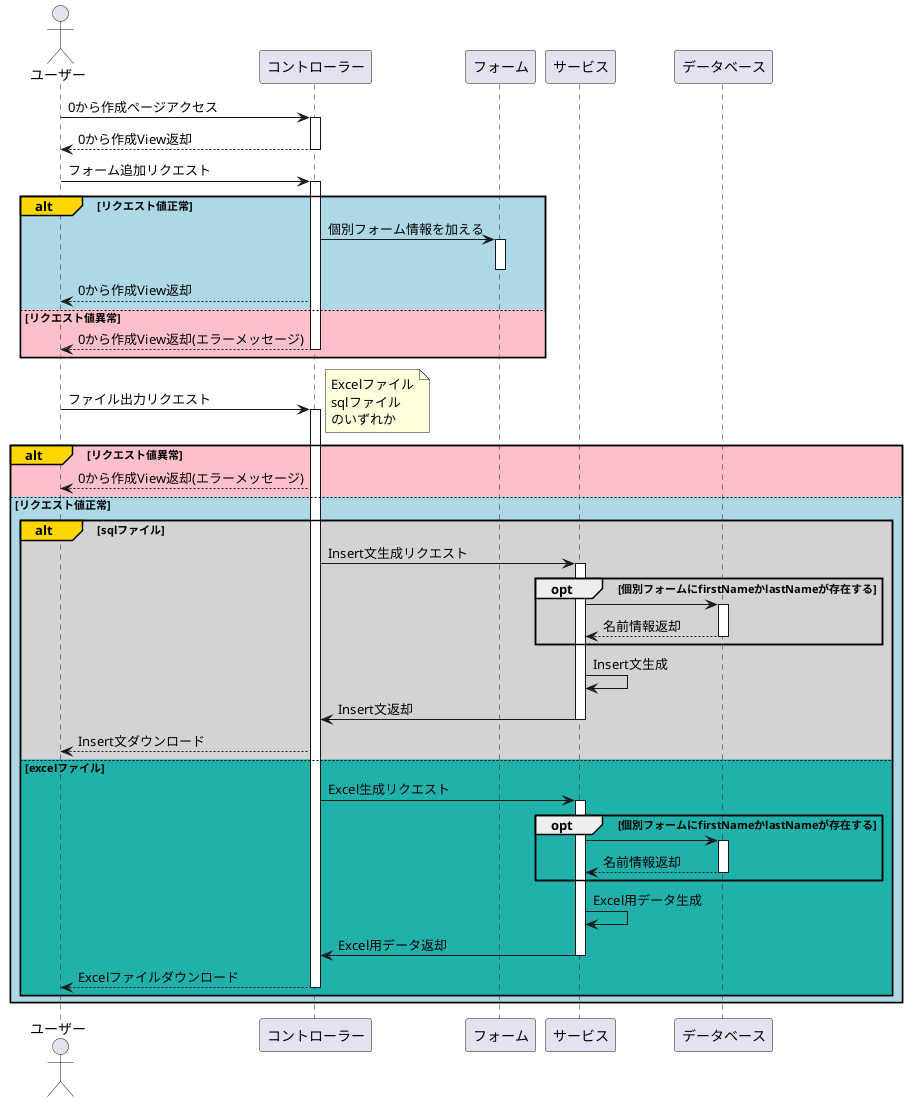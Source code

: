 @startuml
actor ユーザー

ユーザー -> コントローラー:0から作成ページアクセス
activate コントローラー
コントローラー --> ユーザー:0から作成View返却
deactivate コントローラー

ユーザー -> コントローラー:フォーム追加リクエスト
alt#Gold #LightBlue リクエスト値正常
    activate コントローラー
    コントローラー -> フォーム: 個別フォーム情報を加える
    activate フォーム
    deactivate フォーム
    コントローラー --> ユーザー: 0から作成View返却
else #Pink リクエスト値異常
    コントローラー --> ユーザー: 0から作成View返却(エラーメッセージ)
    deactivate コントローラー
end

ユーザー -> コントローラー: ファイル出力リクエスト
alt#Gold #Pink リクエスト値異常
    activate コントローラー
    note right
        Excelファイル
        sqlファイル
        のいずれか
    end note
    コントローラー --> ユーザー: 0から作成View返却(エラーメッセージ)
else #LightBlue リクエスト値正常
    alt#Gold #LightGray sqlファイル
        コントローラー -> サービス: Insert文生成リクエスト
        activate サービス
        opt 個別フォームにfirstNameかlastNameが存在する
            サービス -> データベース
            activate データベース
            データベース --> サービス: 名前情報返却
            deactivate データベース
        end
        サービス -> サービス: Insert文生成
        サービス -> コントローラー: Insert文返却
        deactivate サービス
        コントローラー --> ユーザー: Insert文ダウンロード
    else #LightSeaGreen excelファイル
        コントローラー -> サービス: Excel生成リクエスト
        activate サービス
        opt 個別フォームにfirstNameかlastNameが存在する
            サービス -> データベース
            activate データベース
            データベース --> サービス: 名前情報返却
            deactivate データベース
        end
        サービス -> サービス: Excel用データ生成
        サービス -> コントローラー: Excel用データ返却
        deactivate サービス
        コントローラー --> ユーザー: Excelファイルダウンロード
        deactivate コントローラー
    end
end
@enduml